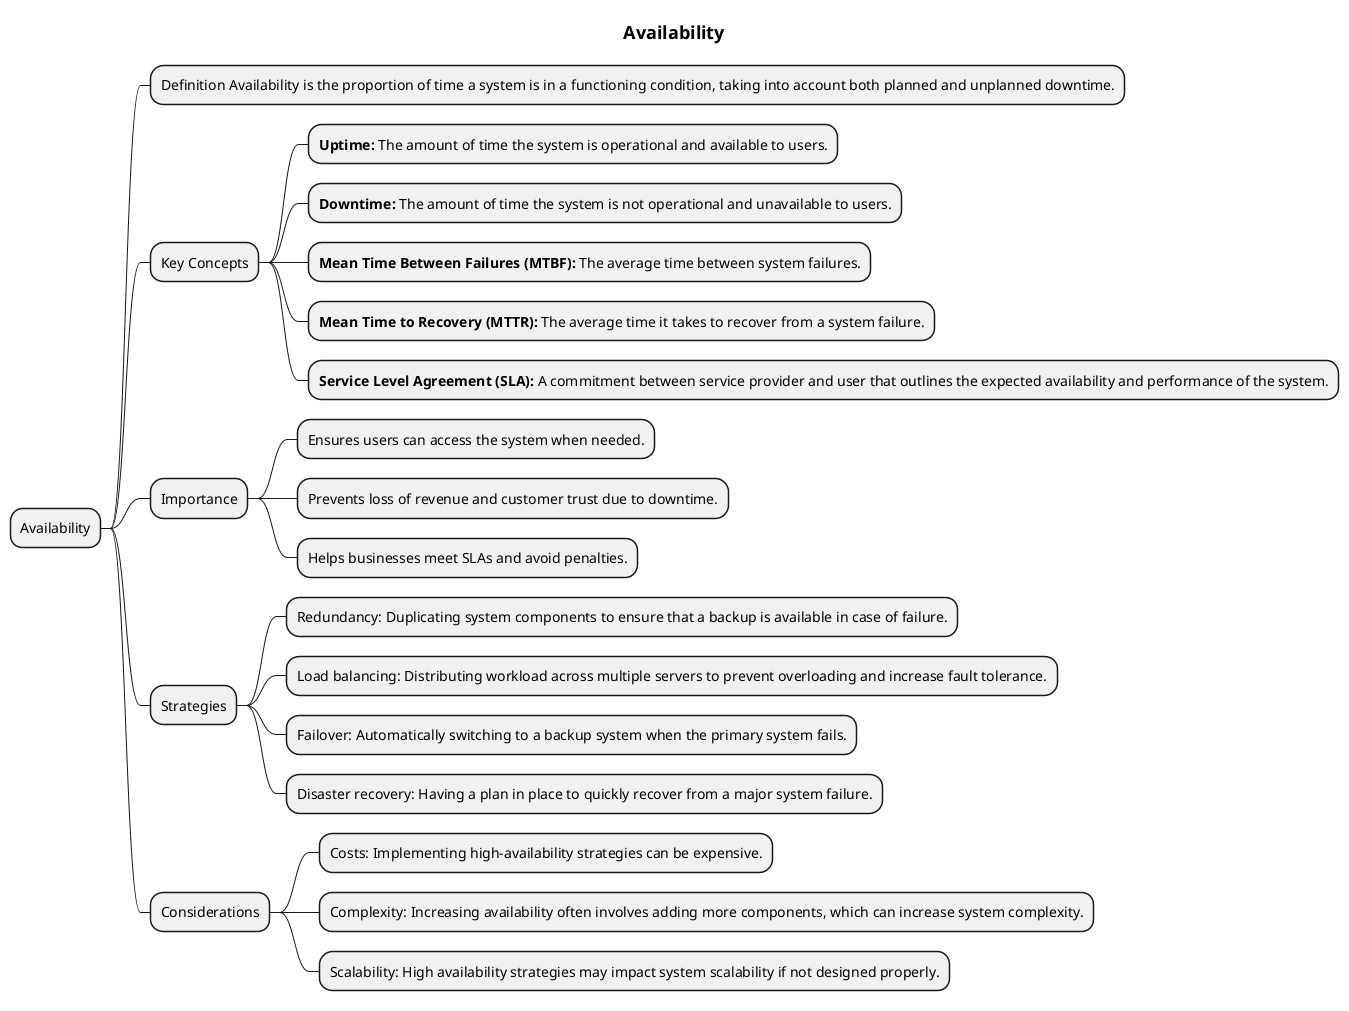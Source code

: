 @startmindmap

title = Availability

* Availability
** Definition Availability is the proportion of time a system is in a functioning condition, taking into account both planned and unplanned downtime.
** Key Concepts
*** **Uptime:** The amount of time the system is operational and available to users.
*** **Downtime:** The amount of time the system is not operational and unavailable to users.
*** **Mean Time Between Failures (MTBF):** The average time between system failures.
*** **Mean Time to Recovery (MTTR):** The average time it takes to recover from a system failure.
*** **Service Level Agreement (SLA):** A commitment between service provider and user that outlines the expected availability and performance of the system.
** Importance
*** Ensures users can access the system when needed.
*** Prevents loss of revenue and customer trust due to downtime.
*** Helps businesses meet SLAs and avoid penalties.
** Strategies
*** Redundancy: Duplicating system components to ensure that a backup is available in case of failure.
*** Load balancing: Distributing workload across multiple servers to prevent overloading and increase fault tolerance.
*** Failover: Automatically switching to a backup system when the primary system fails.
*** Disaster recovery: Having a plan in place to quickly recover from a major system failure.
** Considerations
*** Costs: Implementing high-availability strategies can be expensive.
*** Complexity: Increasing availability often involves adding more components, which can increase system complexity.
*** Scalability: High availability strategies may impact system scalability if not designed properly.

@endmindmap
